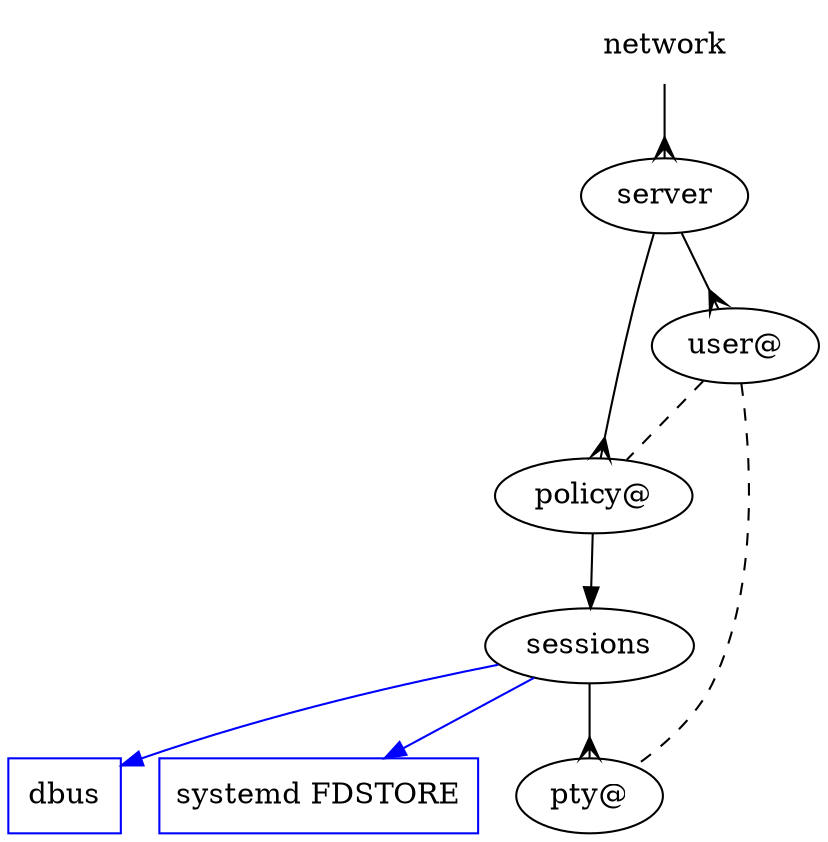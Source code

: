 digraph {
    network [shape=plaintext]
    server
    user [label="user@"]
    policy [label="policy@"]
    sessions
    dbus [shape=box, color=blue]
    systemd [label="systemd FDSTORE", shape=box, color=blue]
    pty [label="pty@"]

    network -> server [arrowhead=crow]
    node [minlen=0]
    server -> policy [arrowhead=crow]
    server -> user [arrowhead=crow]
    user -> policy [dir=none, style=dashed]
    policy -> sessions
    sessions -> dbus [color=blue]
    sessions -> systemd [color=blue]
    sessions -> pty [arrowhead=crow, weight=100]
    user -> pty [dir=none, style=dashed]
}
